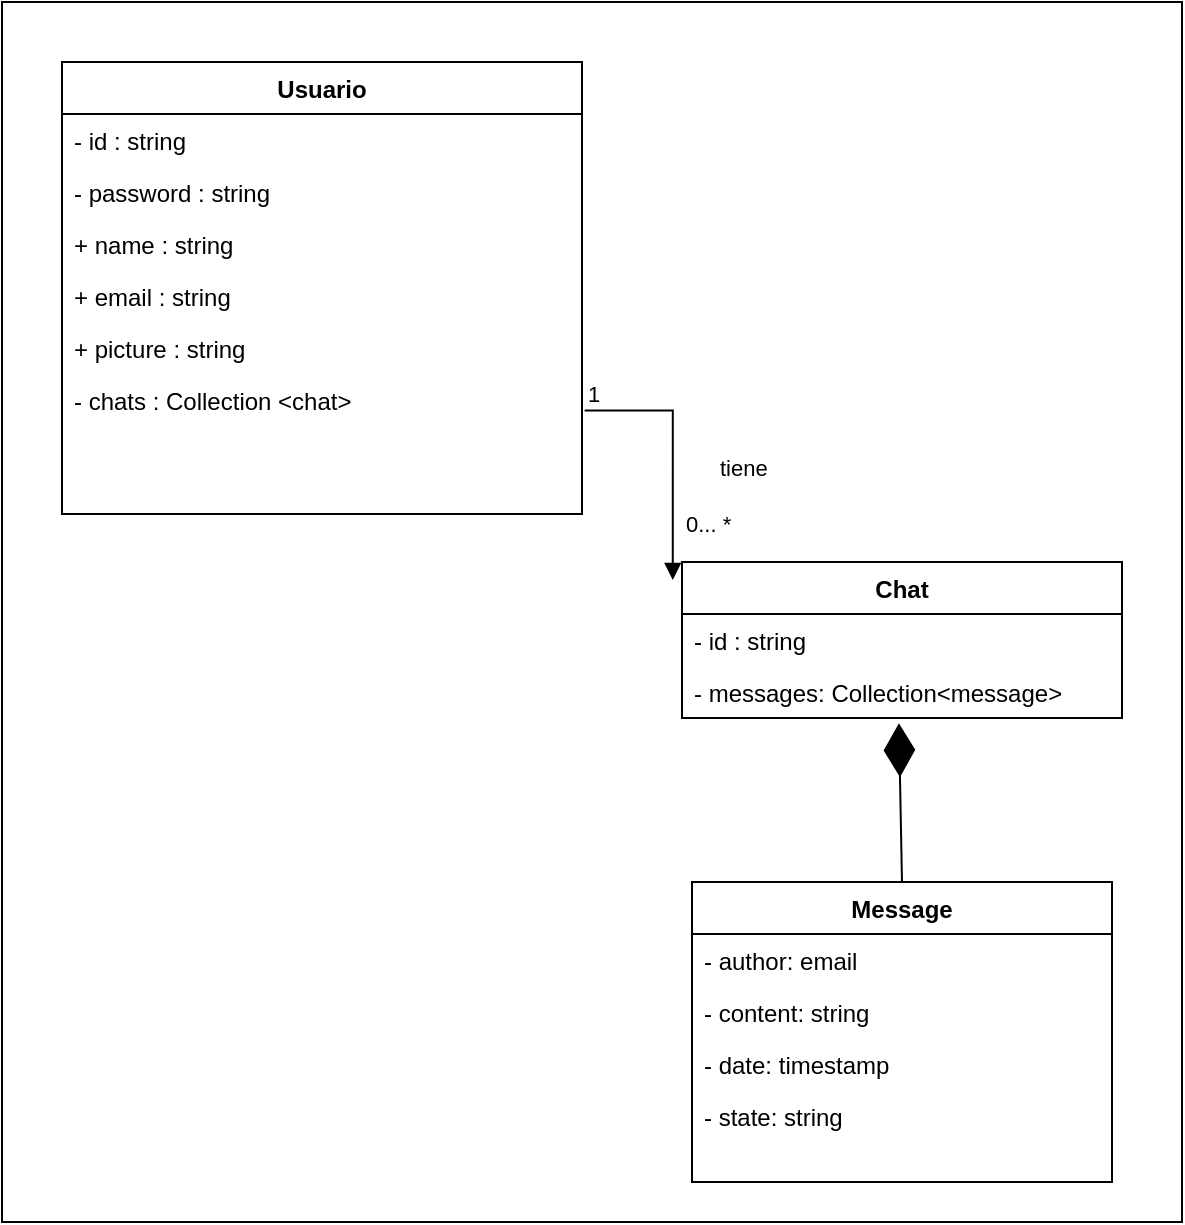 <mxfile version="15.9.6" type="device"><diagram id="C5RBs43oDa-KdzZeNtuy" name="Page-1"><mxGraphModel dx="1182" dy="809" grid="1" gridSize="10" guides="1" tooltips="1" connect="1" arrows="1" fold="1" page="1" pageScale="1" pageWidth="827" pageHeight="1169" math="0" shadow="0"><root><mxCell id="WIyWlLk6GJQsqaUBKTNV-0"/><mxCell id="WIyWlLk6GJQsqaUBKTNV-1" parent="WIyWlLk6GJQsqaUBKTNV-0"/><mxCell id="BfBUEXLsjgNBioQXWy_i-20" value="" style="shape=table;startSize=0;container=1;collapsible=0;childLayout=tableLayout;fillColor=none;" parent="WIyWlLk6GJQsqaUBKTNV-1" vertex="1"><mxGeometry x="20" y="50" width="590" height="610" as="geometry"/></mxCell><mxCell id="BfBUEXLsjgNBioQXWy_i-21" value="" style="shape=partialRectangle;collapsible=0;dropTarget=0;pointerEvents=0;fillColor=none;top=0;left=0;bottom=0;right=0;points=[[0,0.5],[1,0.5]];portConstraint=eastwest;" parent="BfBUEXLsjgNBioQXWy_i-20" vertex="1"><mxGeometry width="590" height="610" as="geometry"/></mxCell><mxCell id="BfBUEXLsjgNBioQXWy_i-22" value="" style="shape=partialRectangle;html=1;whiteSpace=wrap;connectable=0;overflow=hidden;fillColor=none;top=0;left=0;bottom=0;right=0;pointerEvents=1;" parent="BfBUEXLsjgNBioQXWy_i-21" vertex="1"><mxGeometry width="590" height="610" as="geometry"><mxRectangle width="590" height="610" as="alternateBounds"/></mxGeometry></mxCell><mxCell id="BfBUEXLsjgNBioQXWy_i-0" value="Usuario" style="swimlane;fontStyle=1;childLayout=stackLayout;horizontal=1;startSize=26;fillColor=none;horizontalStack=0;resizeParent=1;resizeParentMax=0;resizeLast=0;collapsible=1;marginBottom=0;" parent="WIyWlLk6GJQsqaUBKTNV-1" vertex="1"><mxGeometry x="50" y="80" width="260" height="226" as="geometry"/></mxCell><mxCell id="BfBUEXLsjgNBioQXWy_i-1" value="- id : string" style="text;strokeColor=none;fillColor=none;align=left;verticalAlign=top;spacingLeft=4;spacingRight=4;overflow=hidden;rotatable=0;points=[[0,0.5],[1,0.5]];portConstraint=eastwest;" parent="BfBUEXLsjgNBioQXWy_i-0" vertex="1"><mxGeometry y="26" width="260" height="26" as="geometry"/></mxCell><mxCell id="BfBUEXLsjgNBioQXWy_i-19" value="- password : string" style="text;strokeColor=none;fillColor=none;align=left;verticalAlign=top;spacingLeft=4;spacingRight=4;overflow=hidden;rotatable=0;points=[[0,0.5],[1,0.5]];portConstraint=eastwest;" parent="BfBUEXLsjgNBioQXWy_i-0" vertex="1"><mxGeometry y="52" width="260" height="26" as="geometry"/></mxCell><mxCell id="BfBUEXLsjgNBioQXWy_i-2" value="+ name : string" style="text;strokeColor=none;fillColor=none;align=left;verticalAlign=top;spacingLeft=4;spacingRight=4;overflow=hidden;rotatable=0;points=[[0,0.5],[1,0.5]];portConstraint=eastwest;" parent="BfBUEXLsjgNBioQXWy_i-0" vertex="1"><mxGeometry y="78" width="260" height="26" as="geometry"/></mxCell><mxCell id="BfBUEXLsjgNBioQXWy_i-9" value="+ email : string" style="text;strokeColor=none;fillColor=none;align=left;verticalAlign=top;spacingLeft=4;spacingRight=4;overflow=hidden;rotatable=0;points=[[0,0.5],[1,0.5]];portConstraint=eastwest;" parent="BfBUEXLsjgNBioQXWy_i-0" vertex="1"><mxGeometry y="104" width="260" height="26" as="geometry"/></mxCell><mxCell id="BfBUEXLsjgNBioQXWy_i-4" value="+ picture : string" style="text;strokeColor=none;fillColor=none;align=left;verticalAlign=top;spacingLeft=4;spacingRight=4;overflow=hidden;rotatable=0;points=[[0,0.5],[1,0.5]];portConstraint=eastwest;" parent="BfBUEXLsjgNBioQXWy_i-0" vertex="1"><mxGeometry y="130" width="260" height="26" as="geometry"/></mxCell><mxCell id="BfBUEXLsjgNBioQXWy_i-3" value="- chats : Collection &lt;chat&gt;" style="text;strokeColor=none;fillColor=none;align=left;verticalAlign=top;spacingLeft=4;spacingRight=4;overflow=hidden;rotatable=0;points=[[0,0.5],[1,0.5]];portConstraint=eastwest;" parent="BfBUEXLsjgNBioQXWy_i-0" vertex="1"><mxGeometry y="156" width="260" height="70" as="geometry"/></mxCell><mxCell id="BfBUEXLsjgNBioQXWy_i-5" value="Chat" style="swimlane;fontStyle=1;childLayout=stackLayout;horizontal=1;startSize=26;fillColor=none;horizontalStack=0;resizeParent=1;resizeParentMax=0;resizeLast=0;collapsible=1;marginBottom=0;" parent="WIyWlLk6GJQsqaUBKTNV-1" vertex="1"><mxGeometry x="360" y="330" width="220" height="78" as="geometry"/></mxCell><mxCell id="BfBUEXLsjgNBioQXWy_i-6" value="- id : string" style="text;strokeColor=none;fillColor=none;align=left;verticalAlign=top;spacingLeft=4;spacingRight=4;overflow=hidden;rotatable=0;points=[[0,0.5],[1,0.5]];portConstraint=eastwest;" parent="BfBUEXLsjgNBioQXWy_i-5" vertex="1"><mxGeometry y="26" width="220" height="26" as="geometry"/></mxCell><mxCell id="BfBUEXLsjgNBioQXWy_i-7" value="- messages: Collection&lt;message&gt;" style="text;strokeColor=none;fillColor=none;align=left;verticalAlign=top;spacingLeft=4;spacingRight=4;overflow=hidden;rotatable=0;points=[[0,0.5],[1,0.5]];portConstraint=eastwest;" parent="BfBUEXLsjgNBioQXWy_i-5" vertex="1"><mxGeometry y="52" width="220" height="26" as="geometry"/></mxCell><mxCell id="BfBUEXLsjgNBioQXWy_i-10" value="tiene" style="endArrow=block;endFill=1;html=1;edgeStyle=orthogonalEdgeStyle;align=left;verticalAlign=top;rounded=0;exitX=1.005;exitY=0.261;exitDx=0;exitDy=0;exitPerimeter=0;entryX=-0.021;entryY=0.115;entryDx=0;entryDy=0;entryPerimeter=0;" parent="WIyWlLk6GJQsqaUBKTNV-1" source="BfBUEXLsjgNBioQXWy_i-3" target="BfBUEXLsjgNBioQXWy_i-5" edge="1"><mxGeometry x="-0.066" y="22" relative="1" as="geometry"><mxPoint x="300" y="200" as="sourcePoint"/><mxPoint x="460" y="200" as="targetPoint"/><mxPoint as="offset"/></mxGeometry></mxCell><mxCell id="BfBUEXLsjgNBioQXWy_i-11" value="1" style="edgeLabel;resizable=0;html=1;align=left;verticalAlign=bottom;" parent="BfBUEXLsjgNBioQXWy_i-10" connectable="0" vertex="1"><mxGeometry x="-1" relative="1" as="geometry"/></mxCell><mxCell id="BfBUEXLsjgNBioQXWy_i-12" value="0... *" style="edgeLabel;resizable=0;html=1;align=left;verticalAlign=bottom;" parent="WIyWlLk6GJQsqaUBKTNV-1" connectable="0" vertex="1"><mxGeometry x="360.0" y="319.996" as="geometry"/></mxCell><mxCell id="BfBUEXLsjgNBioQXWy_i-13" value="Message" style="swimlane;fontStyle=1;childLayout=stackLayout;horizontal=1;startSize=26;fillColor=none;horizontalStack=0;resizeParent=1;resizeParentMax=0;resizeLast=0;collapsible=1;marginBottom=0;" parent="WIyWlLk6GJQsqaUBKTNV-1" vertex="1"><mxGeometry x="365" y="490" width="210" height="150" as="geometry"/></mxCell><mxCell id="BfBUEXLsjgNBioQXWy_i-14" value="- author: email" style="text;strokeColor=none;fillColor=none;align=left;verticalAlign=top;spacingLeft=4;spacingRight=4;overflow=hidden;rotatable=0;points=[[0,0.5],[1,0.5]];portConstraint=eastwest;" parent="BfBUEXLsjgNBioQXWy_i-13" vertex="1"><mxGeometry y="26" width="210" height="26" as="geometry"/></mxCell><mxCell id="BfBUEXLsjgNBioQXWy_i-15" value="- content: string" style="text;strokeColor=none;fillColor=none;align=left;verticalAlign=top;spacingLeft=4;spacingRight=4;overflow=hidden;rotatable=0;points=[[0,0.5],[1,0.5]];portConstraint=eastwest;" parent="BfBUEXLsjgNBioQXWy_i-13" vertex="1"><mxGeometry y="52" width="210" height="26" as="geometry"/></mxCell><mxCell id="BfBUEXLsjgNBioQXWy_i-16" value="- date: timestamp" style="text;strokeColor=none;fillColor=none;align=left;verticalAlign=top;spacingLeft=4;spacingRight=4;overflow=hidden;rotatable=0;points=[[0,0.5],[1,0.5]];portConstraint=eastwest;" parent="BfBUEXLsjgNBioQXWy_i-13" vertex="1"><mxGeometry y="78" width="210" height="26" as="geometry"/></mxCell><mxCell id="BfBUEXLsjgNBioQXWy_i-18" value="- state: string" style="text;strokeColor=none;fillColor=none;align=left;verticalAlign=top;spacingLeft=4;spacingRight=4;overflow=hidden;rotatable=0;points=[[0,0.5],[1,0.5]];portConstraint=eastwest;" parent="BfBUEXLsjgNBioQXWy_i-13" vertex="1"><mxGeometry y="104" width="210" height="46" as="geometry"/></mxCell><mxCell id="BfBUEXLsjgNBioQXWy_i-17" value="" style="endArrow=diamondThin;endFill=1;endSize=24;html=1;rounded=0;entryX=0.493;entryY=1.1;entryDx=0;entryDy=0;entryPerimeter=0;exitX=0.5;exitY=0;exitDx=0;exitDy=0;" parent="WIyWlLk6GJQsqaUBKTNV-1" source="BfBUEXLsjgNBioQXWy_i-13" target="BfBUEXLsjgNBioQXWy_i-7" edge="1"><mxGeometry width="160" relative="1" as="geometry"><mxPoint x="310" y="390" as="sourcePoint"/><mxPoint x="470" y="390" as="targetPoint"/></mxGeometry></mxCell></root></mxGraphModel></diagram></mxfile>